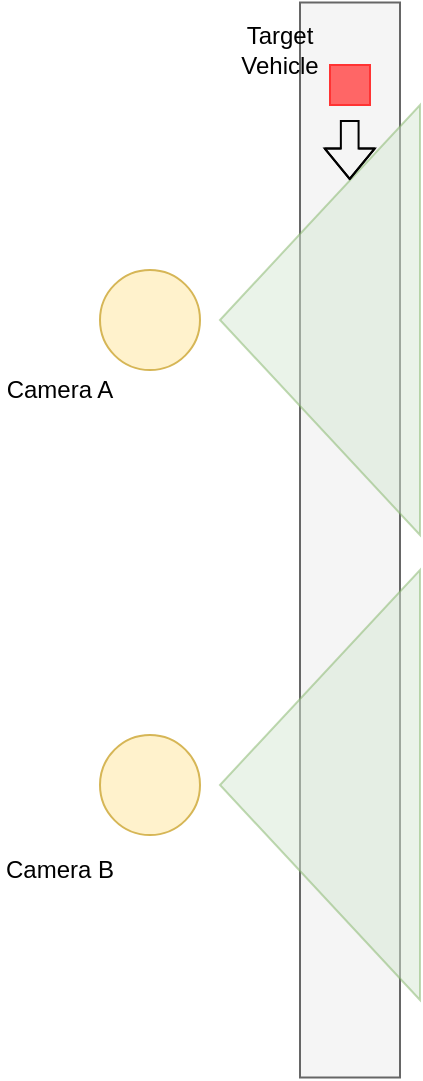 <mxfile version="20.3.7"><diagram id="xI6l_Bp73kJCjdVd-CmJ" name="Page-1"><mxGraphModel dx="920" dy="461" grid="1" gridSize="10" guides="1" tooltips="1" connect="1" arrows="1" fold="1" page="1" pageScale="1" pageWidth="850" pageHeight="1100" math="0" shadow="0"><root><mxCell id="0"/><mxCell id="1" parent="0"/><mxCell id="9P1Yurz3HdOyxoNCvjDH-3" value="" style="group" vertex="1" connectable="0" parent="1"><mxGeometry x="250" y="60" width="160" height="500" as="geometry"/></mxCell><mxCell id="9P1Yurz3HdOyxoNCvjDH-8" value="" style="rounded=0;whiteSpace=wrap;html=1;direction=south;fillColor=#f5f5f5;fontColor=#333333;strokeColor=#666666;" vertex="1" parent="9P1Yurz3HdOyxoNCvjDH-3"><mxGeometry x="100" y="-18.75" width="50" height="537.5" as="geometry"/></mxCell><mxCell id="9P1Yurz3HdOyxoNCvjDH-10" value="" style="group" vertex="1" connectable="0" parent="9P1Yurz3HdOyxoNCvjDH-3"><mxGeometry y="32.5" width="160" height="447.5" as="geometry"/></mxCell><mxCell id="9P1Yurz3HdOyxoNCvjDH-9" value="" style="group" vertex="1" connectable="0" parent="9P1Yurz3HdOyxoNCvjDH-10"><mxGeometry width="160" height="215" as="geometry"/></mxCell><mxCell id="9P1Yurz3HdOyxoNCvjDH-1" value="" style="ellipse;whiteSpace=wrap;html=1;aspect=fixed;fillColor=#fff2cc;strokeColor=#d6b656;" vertex="1" parent="9P1Yurz3HdOyxoNCvjDH-9"><mxGeometry y="82.5" width="50" height="50" as="geometry"/></mxCell><mxCell id="9P1Yurz3HdOyxoNCvjDH-2" value="" style="triangle;whiteSpace=wrap;html=1;direction=west;fillColor=#d5e8d4;strokeColor=#82b366;opacity=50;" vertex="1" parent="9P1Yurz3HdOyxoNCvjDH-9"><mxGeometry x="60" width="100" height="215" as="geometry"/></mxCell><mxCell id="9P1Yurz3HdOyxoNCvjDH-4" value="" style="group" vertex="1" connectable="0" parent="9P1Yurz3HdOyxoNCvjDH-10"><mxGeometry y="232.5" width="160" height="215" as="geometry"/></mxCell><mxCell id="9P1Yurz3HdOyxoNCvjDH-5" value="" style="ellipse;whiteSpace=wrap;html=1;aspect=fixed;fillColor=#fff2cc;strokeColor=#d6b656;" vertex="1" parent="9P1Yurz3HdOyxoNCvjDH-4"><mxGeometry y="82.5" width="50" height="50" as="geometry"/></mxCell><mxCell id="9P1Yurz3HdOyxoNCvjDH-6" value="" style="triangle;whiteSpace=wrap;html=1;direction=west;fillColor=#d5e8d4;strokeColor=#82b366;opacity=50;" vertex="1" parent="9P1Yurz3HdOyxoNCvjDH-4"><mxGeometry x="60" width="100" height="215" as="geometry"/></mxCell><mxCell id="9P1Yurz3HdOyxoNCvjDH-11" value="" style="whiteSpace=wrap;html=1;aspect=fixed;fillColor=#FF6666;strokeColor=#FF3333;" vertex="1" parent="9P1Yurz3HdOyxoNCvjDH-3"><mxGeometry x="115" y="12.5" width="20" height="20" as="geometry"/></mxCell><mxCell id="9P1Yurz3HdOyxoNCvjDH-13" value="" style="shape=flexArrow;endArrow=classic;html=1;rounded=0;width=8.859;endSize=4.758;endWidth=15.213;" edge="1" parent="9P1Yurz3HdOyxoNCvjDH-3"><mxGeometry width="50" height="50" relative="1" as="geometry"><mxPoint x="124.86" y="40" as="sourcePoint"/><mxPoint x="124.86" y="70" as="targetPoint"/><Array as="points"><mxPoint x="124.86" y="50"/></Array></mxGeometry></mxCell><mxCell id="9P1Yurz3HdOyxoNCvjDH-18" value="&lt;div&gt;Target Vehicle&lt;/div&gt;" style="text;html=1;strokeColor=none;fillColor=none;align=center;verticalAlign=middle;whiteSpace=wrap;rounded=0;" vertex="1" parent="9P1Yurz3HdOyxoNCvjDH-3"><mxGeometry x="60" y="-10" width="60" height="30" as="geometry"/></mxCell><mxCell id="9P1Yurz3HdOyxoNCvjDH-16" value="Camera A" style="text;html=1;strokeColor=none;fillColor=none;align=center;verticalAlign=middle;whiteSpace=wrap;rounded=0;" vertex="1" parent="1"><mxGeometry x="200" y="220" width="60" height="30" as="geometry"/></mxCell><mxCell id="9P1Yurz3HdOyxoNCvjDH-17" value="Camera B" style="text;html=1;strokeColor=none;fillColor=none;align=center;verticalAlign=middle;whiteSpace=wrap;rounded=0;" vertex="1" parent="1"><mxGeometry x="200" y="460" width="60" height="30" as="geometry"/></mxCell></root></mxGraphModel></diagram></mxfile>